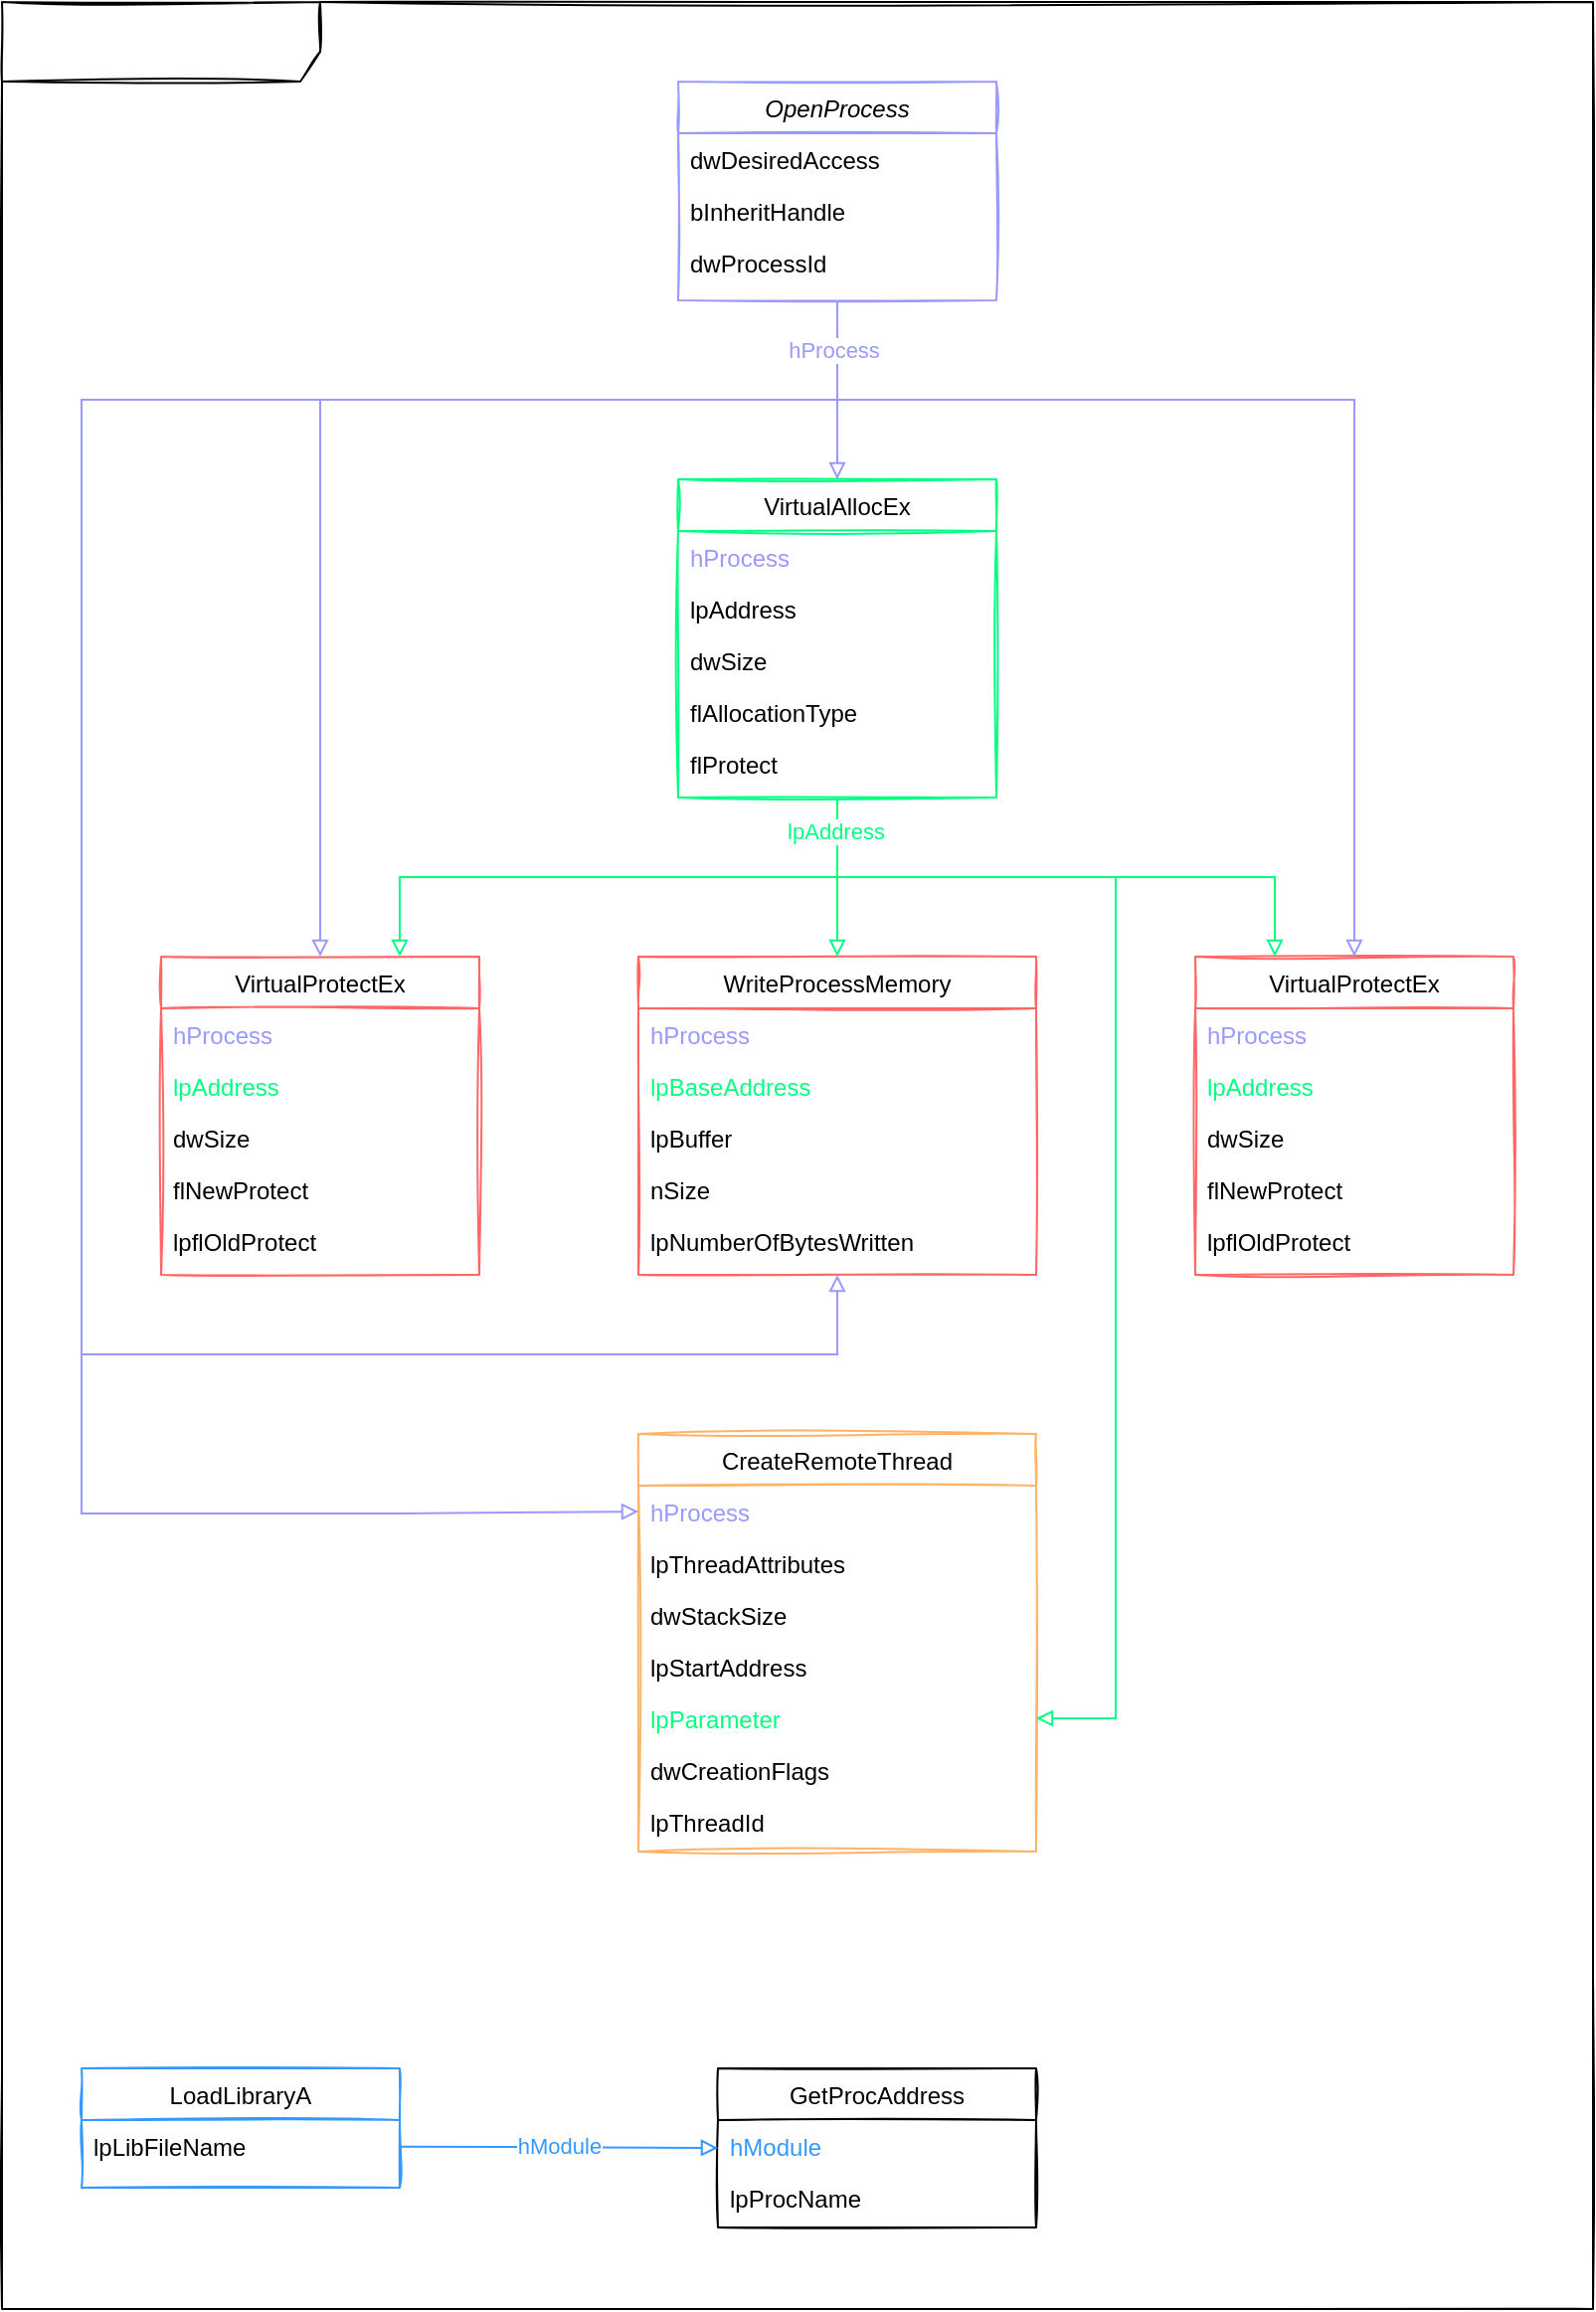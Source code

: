 <mxfile version="13.9.9" type="device"><diagram id="C5RBs43oDa-KdzZeNtuy" name="Page-1"><mxGraphModel dx="2370" dy="1357" grid="1" gridSize="10" guides="1" tooltips="1" connect="1" arrows="1" fold="1" page="1" pageScale="1" pageWidth="827" pageHeight="1169" math="0" shadow="0"><root><mxCell id="WIyWlLk6GJQsqaUBKTNV-0"/><mxCell id="WIyWlLk6GJQsqaUBKTNV-1" parent="WIyWlLk6GJQsqaUBKTNV-0"/><mxCell id="zkfFHV4jXpPFQw0GAbJ--0" value="OpenProcess" style="swimlane;fontStyle=2;align=center;verticalAlign=top;childLayout=stackLayout;horizontal=1;startSize=26;horizontalStack=0;resizeParent=1;resizeLast=0;collapsible=1;marginBottom=0;rounded=0;shadow=0;strokeWidth=1;swimlaneFillColor=none;sketch=1;glass=0;perimeterSpacing=0;strokeColor=#9999FF;" parent="WIyWlLk6GJQsqaUBKTNV-1" vertex="1"><mxGeometry x="380" y="40" width="160" height="110" as="geometry"><mxRectangle x="230" y="140" width="160" height="26" as="alternateBounds"/></mxGeometry></mxCell><mxCell id="zkfFHV4jXpPFQw0GAbJ--1" value="dwDesiredAccess" style="text;align=left;verticalAlign=top;spacingLeft=4;spacingRight=4;overflow=hidden;rotatable=0;points=[[0,0.5],[1,0.5]];portConstraint=eastwest;" parent="zkfFHV4jXpPFQw0GAbJ--0" vertex="1"><mxGeometry y="26" width="160" height="26" as="geometry"/></mxCell><mxCell id="zkfFHV4jXpPFQw0GAbJ--2" value="bInheritHandle" style="text;align=left;verticalAlign=top;spacingLeft=4;spacingRight=4;overflow=hidden;rotatable=0;points=[[0,0.5],[1,0.5]];portConstraint=eastwest;rounded=0;shadow=0;html=0;" parent="zkfFHV4jXpPFQw0GAbJ--0" vertex="1"><mxGeometry y="52" width="160" height="26" as="geometry"/></mxCell><mxCell id="zkfFHV4jXpPFQw0GAbJ--3" value="dwProcessId" style="text;align=left;verticalAlign=top;spacingLeft=4;spacingRight=4;overflow=hidden;rotatable=0;points=[[0,0.5],[1,0.5]];portConstraint=eastwest;rounded=0;shadow=0;html=0;" parent="zkfFHV4jXpPFQw0GAbJ--0" vertex="1"><mxGeometry y="78" width="160" height="32" as="geometry"/></mxCell><mxCell id="VI2PxJREClhxeYMn8Lqr-63" style="edgeStyle=none;rounded=0;orthogonalLoop=1;jettySize=auto;html=1;entryX=0.75;entryY=0;entryDx=0;entryDy=0;startArrow=none;startFill=0;endArrow=block;endFill=0;fontColor=#9999FF;strokeColor=#00FF80;" edge="1" parent="WIyWlLk6GJQsqaUBKTNV-1" target="VI2PxJREClhxeYMn8Lqr-3"><mxGeometry relative="1" as="geometry"><mxPoint x="460" y="440" as="sourcePoint"/><Array as="points"><mxPoint x="240" y="440"/></Array></mxGeometry></mxCell><mxCell id="zkfFHV4jXpPFQw0GAbJ--17" value="VirtualAllocEx" style="swimlane;fontStyle=0;align=center;verticalAlign=top;childLayout=stackLayout;horizontal=1;startSize=26;horizontalStack=0;resizeParent=1;resizeLast=0;collapsible=1;marginBottom=0;rounded=0;shadow=0;strokeWidth=1;sketch=1;strokeColor=#00FF80;" parent="WIyWlLk6GJQsqaUBKTNV-1" vertex="1"><mxGeometry x="380" y="240" width="160" height="160" as="geometry"><mxRectangle x="550" y="140" width="160" height="26" as="alternateBounds"/></mxGeometry></mxCell><mxCell id="zkfFHV4jXpPFQw0GAbJ--18" value="hProcess" style="text;align=left;verticalAlign=top;spacingLeft=4;spacingRight=4;overflow=hidden;rotatable=0;points=[[0,0.5],[1,0.5]];portConstraint=eastwest;fontColor=#9999FF;" parent="zkfFHV4jXpPFQw0GAbJ--17" vertex="1"><mxGeometry y="26" width="160" height="26" as="geometry"/></mxCell><mxCell id="zkfFHV4jXpPFQw0GAbJ--19" value="lpAddress" style="text;align=left;verticalAlign=top;spacingLeft=4;spacingRight=4;overflow=hidden;rotatable=0;points=[[0,0.5],[1,0.5]];portConstraint=eastwest;rounded=0;shadow=0;html=0;" parent="zkfFHV4jXpPFQw0GAbJ--17" vertex="1"><mxGeometry y="52" width="160" height="26" as="geometry"/></mxCell><mxCell id="zkfFHV4jXpPFQw0GAbJ--20" value="dwSize" style="text;align=left;verticalAlign=top;spacingLeft=4;spacingRight=4;overflow=hidden;rotatable=0;points=[[0,0.5],[1,0.5]];portConstraint=eastwest;rounded=0;shadow=0;html=0;" parent="zkfFHV4jXpPFQw0GAbJ--17" vertex="1"><mxGeometry y="78" width="160" height="26" as="geometry"/></mxCell><mxCell id="zkfFHV4jXpPFQw0GAbJ--21" value="flAllocationType" style="text;align=left;verticalAlign=top;spacingLeft=4;spacingRight=4;overflow=hidden;rotatable=0;points=[[0,0.5],[1,0.5]];portConstraint=eastwest;rounded=0;shadow=0;html=0;" parent="zkfFHV4jXpPFQw0GAbJ--17" vertex="1"><mxGeometry y="104" width="160" height="26" as="geometry"/></mxCell><mxCell id="zkfFHV4jXpPFQw0GAbJ--22" value="flProtect" style="text;align=left;verticalAlign=top;spacingLeft=4;spacingRight=4;overflow=hidden;rotatable=0;points=[[0,0.5],[1,0.5]];portConstraint=eastwest;rounded=0;shadow=0;html=0;" parent="zkfFHV4jXpPFQw0GAbJ--17" vertex="1"><mxGeometry y="130" width="160" height="26" as="geometry"/></mxCell><mxCell id="VI2PxJREClhxeYMn8Lqr-3" value="VirtualProtectEx" style="swimlane;fontStyle=0;align=center;verticalAlign=top;childLayout=stackLayout;horizontal=1;startSize=26;horizontalStack=0;resizeParent=1;resizeLast=0;collapsible=1;marginBottom=0;rounded=0;shadow=0;strokeWidth=1;sketch=1;strokeColor=#FF6666;" vertex="1" parent="WIyWlLk6GJQsqaUBKTNV-1"><mxGeometry x="120" y="480" width="160" height="160" as="geometry"><mxRectangle x="550" y="140" width="160" height="26" as="alternateBounds"/></mxGeometry></mxCell><mxCell id="VI2PxJREClhxeYMn8Lqr-4" value="hProcess" style="text;align=left;verticalAlign=top;spacingLeft=4;spacingRight=4;overflow=hidden;rotatable=0;points=[[0,0.5],[1,0.5]];portConstraint=eastwest;fontColor=#9999FF;" vertex="1" parent="VI2PxJREClhxeYMn8Lqr-3"><mxGeometry y="26" width="160" height="26" as="geometry"/></mxCell><mxCell id="VI2PxJREClhxeYMn8Lqr-5" value="lpAddress" style="text;align=left;verticalAlign=top;spacingLeft=4;spacingRight=4;overflow=hidden;rotatable=0;points=[[0,0.5],[1,0.5]];portConstraint=eastwest;rounded=0;shadow=0;html=0;fontColor=#00FF80;" vertex="1" parent="VI2PxJREClhxeYMn8Lqr-3"><mxGeometry y="52" width="160" height="26" as="geometry"/></mxCell><mxCell id="VI2PxJREClhxeYMn8Lqr-6" value="dwSize" style="text;align=left;verticalAlign=top;spacingLeft=4;spacingRight=4;overflow=hidden;rotatable=0;points=[[0,0.5],[1,0.5]];portConstraint=eastwest;rounded=0;shadow=0;html=0;" vertex="1" parent="VI2PxJREClhxeYMn8Lqr-3"><mxGeometry y="78" width="160" height="26" as="geometry"/></mxCell><mxCell id="VI2PxJREClhxeYMn8Lqr-7" value="flNewProtect" style="text;align=left;verticalAlign=top;spacingLeft=4;spacingRight=4;overflow=hidden;rotatable=0;points=[[0,0.5],[1,0.5]];portConstraint=eastwest;rounded=0;shadow=0;html=0;" vertex="1" parent="VI2PxJREClhxeYMn8Lqr-3"><mxGeometry y="104" width="160" height="26" as="geometry"/></mxCell><mxCell id="VI2PxJREClhxeYMn8Lqr-8" value="lpflOldProtect" style="text;align=left;verticalAlign=top;spacingLeft=4;spacingRight=4;overflow=hidden;rotatable=0;points=[[0,0.5],[1,0.5]];portConstraint=eastwest;rounded=0;shadow=0;html=0;" vertex="1" parent="VI2PxJREClhxeYMn8Lqr-3"><mxGeometry y="130" width="160" height="26" as="geometry"/></mxCell><mxCell id="VI2PxJREClhxeYMn8Lqr-60" style="edgeStyle=none;rounded=0;orthogonalLoop=1;jettySize=auto;html=1;startArrow=block;startFill=0;endArrow=none;endFill=0;strokeColor=#9999FF;exitX=0.5;exitY=1;exitDx=0;exitDy=0;" edge="1" parent="WIyWlLk6GJQsqaUBKTNV-1" source="VI2PxJREClhxeYMn8Lqr-11"><mxGeometry relative="1" as="geometry"><mxPoint x="200" y="200" as="targetPoint"/><mxPoint x="320" y="520" as="sourcePoint"/><Array as="points"><mxPoint x="460" y="680"/><mxPoint x="320" y="680"/><mxPoint x="80" y="680"/><mxPoint x="80" y="440"/><mxPoint x="80" y="200"/></Array></mxGeometry></mxCell><mxCell id="VI2PxJREClhxeYMn8Lqr-11" value="WriteProcessMemory" style="swimlane;fontStyle=0;align=center;verticalAlign=top;childLayout=stackLayout;horizontal=1;startSize=26;horizontalStack=0;resizeParent=1;resizeLast=0;collapsible=1;marginBottom=0;rounded=0;shadow=0;strokeWidth=1;sketch=1;strokeColor=#FF6666;" vertex="1" parent="WIyWlLk6GJQsqaUBKTNV-1"><mxGeometry x="360" y="480" width="200" height="160" as="geometry"><mxRectangle x="550" y="140" width="160" height="26" as="alternateBounds"/></mxGeometry></mxCell><mxCell id="VI2PxJREClhxeYMn8Lqr-12" value="hProcess" style="text;align=left;verticalAlign=top;spacingLeft=4;spacingRight=4;overflow=hidden;rotatable=0;points=[[0,0.5],[1,0.5]];portConstraint=eastwest;fontColor=#9999FF;" vertex="1" parent="VI2PxJREClhxeYMn8Lqr-11"><mxGeometry y="26" width="200" height="26" as="geometry"/></mxCell><mxCell id="VI2PxJREClhxeYMn8Lqr-13" value="lpBaseAddress" style="text;align=left;verticalAlign=top;spacingLeft=4;spacingRight=4;overflow=hidden;rotatable=0;points=[[0,0.5],[1,0.5]];portConstraint=eastwest;rounded=0;shadow=0;html=0;fontColor=#00FF80;" vertex="1" parent="VI2PxJREClhxeYMn8Lqr-11"><mxGeometry y="52" width="200" height="26" as="geometry"/></mxCell><mxCell id="VI2PxJREClhxeYMn8Lqr-14" value="lpBuffer" style="text;align=left;verticalAlign=top;spacingLeft=4;spacingRight=4;overflow=hidden;rotatable=0;points=[[0,0.5],[1,0.5]];portConstraint=eastwest;rounded=0;shadow=0;html=0;" vertex="1" parent="VI2PxJREClhxeYMn8Lqr-11"><mxGeometry y="78" width="200" height="26" as="geometry"/></mxCell><mxCell id="VI2PxJREClhxeYMn8Lqr-15" value="nSize" style="text;align=left;verticalAlign=top;spacingLeft=4;spacingRight=4;overflow=hidden;rotatable=0;points=[[0,0.5],[1,0.5]];portConstraint=eastwest;rounded=0;shadow=0;html=0;" vertex="1" parent="VI2PxJREClhxeYMn8Lqr-11"><mxGeometry y="104" width="200" height="26" as="geometry"/></mxCell><mxCell id="VI2PxJREClhxeYMn8Lqr-16" value="lpNumberOfBytesWritten" style="text;align=left;verticalAlign=top;spacingLeft=4;spacingRight=4;overflow=hidden;rotatable=0;points=[[0,0.5],[1,0.5]];portConstraint=eastwest;rounded=0;shadow=0;html=0;" vertex="1" parent="VI2PxJREClhxeYMn8Lqr-11"><mxGeometry y="130" width="200" height="26" as="geometry"/></mxCell><mxCell id="VI2PxJREClhxeYMn8Lqr-27" value="VirtualProtectEx" style="swimlane;fontStyle=0;align=center;verticalAlign=top;childLayout=stackLayout;horizontal=1;startSize=26;horizontalStack=0;resizeParent=1;resizeLast=0;collapsible=1;marginBottom=0;rounded=0;shadow=0;strokeWidth=1;sketch=1;strokeColor=#FF6666;" vertex="1" parent="WIyWlLk6GJQsqaUBKTNV-1"><mxGeometry x="640" y="480" width="160" height="160" as="geometry"><mxRectangle x="550" y="140" width="160" height="26" as="alternateBounds"/></mxGeometry></mxCell><mxCell id="VI2PxJREClhxeYMn8Lqr-28" value="hProcess" style="text;align=left;verticalAlign=top;spacingLeft=4;spacingRight=4;overflow=hidden;rotatable=0;points=[[0,0.5],[1,0.5]];portConstraint=eastwest;fontColor=#9999FF;" vertex="1" parent="VI2PxJREClhxeYMn8Lqr-27"><mxGeometry y="26" width="160" height="26" as="geometry"/></mxCell><mxCell id="VI2PxJREClhxeYMn8Lqr-29" value="lpAddress" style="text;align=left;verticalAlign=top;spacingLeft=4;spacingRight=4;overflow=hidden;rotatable=0;points=[[0,0.5],[1,0.5]];portConstraint=eastwest;rounded=0;shadow=0;html=0;fontColor=#00FF80;" vertex="1" parent="VI2PxJREClhxeYMn8Lqr-27"><mxGeometry y="52" width="160" height="26" as="geometry"/></mxCell><mxCell id="VI2PxJREClhxeYMn8Lqr-30" value="dwSize" style="text;align=left;verticalAlign=top;spacingLeft=4;spacingRight=4;overflow=hidden;rotatable=0;points=[[0,0.5],[1,0.5]];portConstraint=eastwest;rounded=0;shadow=0;html=0;" vertex="1" parent="VI2PxJREClhxeYMn8Lqr-27"><mxGeometry y="78" width="160" height="26" as="geometry"/></mxCell><mxCell id="VI2PxJREClhxeYMn8Lqr-31" value="flNewProtect" style="text;align=left;verticalAlign=top;spacingLeft=4;spacingRight=4;overflow=hidden;rotatable=0;points=[[0,0.5],[1,0.5]];portConstraint=eastwest;rounded=0;shadow=0;html=0;" vertex="1" parent="VI2PxJREClhxeYMn8Lqr-27"><mxGeometry y="104" width="160" height="26" as="geometry"/></mxCell><mxCell id="VI2PxJREClhxeYMn8Lqr-32" value="lpflOldProtect" style="text;align=left;verticalAlign=top;spacingLeft=4;spacingRight=4;overflow=hidden;rotatable=0;points=[[0,0.5],[1,0.5]];portConstraint=eastwest;rounded=0;shadow=0;html=0;" vertex="1" parent="VI2PxJREClhxeYMn8Lqr-27"><mxGeometry y="130" width="160" height="26" as="geometry"/></mxCell><mxCell id="VI2PxJREClhxeYMn8Lqr-33" value="LoadLibraryA" style="swimlane;fontStyle=0;align=center;verticalAlign=top;childLayout=stackLayout;horizontal=1;startSize=26;horizontalStack=0;resizeParent=1;resizeLast=0;collapsible=1;marginBottom=0;rounded=0;shadow=0;strokeWidth=1;sketch=1;strokeColor=#3399FF;" vertex="1" parent="WIyWlLk6GJQsqaUBKTNV-1"><mxGeometry x="80" y="1039" width="160" height="60" as="geometry"><mxRectangle x="550" y="140" width="160" height="26" as="alternateBounds"/></mxGeometry></mxCell><mxCell id="VI2PxJREClhxeYMn8Lqr-34" value="lpLibFileName" style="text;align=left;verticalAlign=top;spacingLeft=4;spacingRight=4;overflow=hidden;rotatable=0;points=[[0,0.5],[1,0.5]];portConstraint=eastwest;" vertex="1" parent="VI2PxJREClhxeYMn8Lqr-33"><mxGeometry y="26" width="160" height="26" as="geometry"/></mxCell><mxCell id="VI2PxJREClhxeYMn8Lqr-39" value="GetProcAddress" style="swimlane;fontStyle=0;align=center;verticalAlign=top;childLayout=stackLayout;horizontal=1;startSize=26;horizontalStack=0;resizeParent=1;resizeLast=0;collapsible=1;marginBottom=0;rounded=0;shadow=0;strokeWidth=1;sketch=1;" vertex="1" parent="WIyWlLk6GJQsqaUBKTNV-1"><mxGeometry x="400" y="1039" width="160" height="80" as="geometry"><mxRectangle x="550" y="140" width="160" height="26" as="alternateBounds"/></mxGeometry></mxCell><mxCell id="VI2PxJREClhxeYMn8Lqr-40" value="hModule" style="text;align=left;verticalAlign=top;spacingLeft=4;spacingRight=4;overflow=hidden;rotatable=0;points=[[0,0.5],[1,0.5]];portConstraint=eastwest;fontColor=#3399FF;" vertex="1" parent="VI2PxJREClhxeYMn8Lqr-39"><mxGeometry y="26" width="160" height="26" as="geometry"/></mxCell><mxCell id="VI2PxJREClhxeYMn8Lqr-41" value="lpProcName" style="text;align=left;verticalAlign=top;spacingLeft=4;spacingRight=4;overflow=hidden;rotatable=0;points=[[0,0.5],[1,0.5]];portConstraint=eastwest;" vertex="1" parent="VI2PxJREClhxeYMn8Lqr-39"><mxGeometry y="52" width="160" height="26" as="geometry"/></mxCell><mxCell id="VI2PxJREClhxeYMn8Lqr-61" style="edgeStyle=none;rounded=0;orthogonalLoop=1;jettySize=auto;html=1;startArrow=block;startFill=0;endArrow=none;endFill=0;strokeColor=#9999FF;exitX=0;exitY=0.5;exitDx=0;exitDy=0;" edge="1" parent="WIyWlLk6GJQsqaUBKTNV-1" source="VI2PxJREClhxeYMn8Lqr-43"><mxGeometry relative="1" as="geometry"><mxPoint x="80" y="680" as="targetPoint"/><Array as="points"><mxPoint x="240" y="760"/><mxPoint x="150" y="760"/><mxPoint x="80" y="760"/></Array></mxGeometry></mxCell><mxCell id="VI2PxJREClhxeYMn8Lqr-42" value="CreateRemoteThread" style="swimlane;fontStyle=0;align=center;verticalAlign=top;childLayout=stackLayout;horizontal=1;startSize=26;horizontalStack=0;resizeParent=1;resizeLast=0;collapsible=1;marginBottom=0;rounded=0;shadow=0;strokeWidth=1;sketch=1;strokeColor=#FFB366;" vertex="1" parent="WIyWlLk6GJQsqaUBKTNV-1"><mxGeometry x="360" y="720" width="200" height="210" as="geometry"><mxRectangle x="550" y="140" width="160" height="26" as="alternateBounds"/></mxGeometry></mxCell><mxCell id="VI2PxJREClhxeYMn8Lqr-43" value="hProcess" style="text;align=left;verticalAlign=top;spacingLeft=4;spacingRight=4;overflow=hidden;rotatable=0;points=[[0,0.5],[1,0.5]];portConstraint=eastwest;fontColor=#9999FF;" vertex="1" parent="VI2PxJREClhxeYMn8Lqr-42"><mxGeometry y="26" width="200" height="26" as="geometry"/></mxCell><mxCell id="VI2PxJREClhxeYMn8Lqr-44" value="lpThreadAttributes" style="text;align=left;verticalAlign=top;spacingLeft=4;spacingRight=4;overflow=hidden;rotatable=0;points=[[0,0.5],[1,0.5]];portConstraint=eastwest;" vertex="1" parent="VI2PxJREClhxeYMn8Lqr-42"><mxGeometry y="52" width="200" height="26" as="geometry"/></mxCell><mxCell id="VI2PxJREClhxeYMn8Lqr-45" value="dwStackSize" style="text;align=left;verticalAlign=top;spacingLeft=4;spacingRight=4;overflow=hidden;rotatable=0;points=[[0,0.5],[1,0.5]];portConstraint=eastwest;" vertex="1" parent="VI2PxJREClhxeYMn8Lqr-42"><mxGeometry y="78" width="200" height="26" as="geometry"/></mxCell><mxCell id="VI2PxJREClhxeYMn8Lqr-46" value="lpStartAddress" style="text;align=left;verticalAlign=top;spacingLeft=4;spacingRight=4;overflow=hidden;rotatable=0;points=[[0,0.5],[1,0.5]];portConstraint=eastwest;" vertex="1" parent="VI2PxJREClhxeYMn8Lqr-42"><mxGeometry y="104" width="200" height="26" as="geometry"/></mxCell><mxCell id="VI2PxJREClhxeYMn8Lqr-47" value="lpParameter" style="text;align=left;verticalAlign=top;spacingLeft=4;spacingRight=4;overflow=hidden;rotatable=0;points=[[0,0.5],[1,0.5]];portConstraint=eastwest;fontColor=#00FF80;" vertex="1" parent="VI2PxJREClhxeYMn8Lqr-42"><mxGeometry y="130" width="200" height="26" as="geometry"/></mxCell><mxCell id="VI2PxJREClhxeYMn8Lqr-48" value="dwCreationFlags" style="text;align=left;verticalAlign=top;spacingLeft=4;spacingRight=4;overflow=hidden;rotatable=0;points=[[0,0.5],[1,0.5]];portConstraint=eastwest;" vertex="1" parent="VI2PxJREClhxeYMn8Lqr-42"><mxGeometry y="156" width="200" height="26" as="geometry"/></mxCell><mxCell id="VI2PxJREClhxeYMn8Lqr-49" value="lpThreadId" style="text;align=left;verticalAlign=top;spacingLeft=4;spacingRight=4;overflow=hidden;rotatable=0;points=[[0,0.5],[1,0.5]];portConstraint=eastwest;" vertex="1" parent="VI2PxJREClhxeYMn8Lqr-42"><mxGeometry y="182" width="200" height="26" as="geometry"/></mxCell><mxCell id="VI2PxJREClhxeYMn8Lqr-57" style="edgeStyle=none;rounded=0;orthogonalLoop=1;jettySize=auto;html=1;entryX=0.5;entryY=0;entryDx=0;entryDy=0;startArrow=none;startFill=0;endArrow=block;endFill=0;fillColor=#1ba1e2;strokeColor=#9999FF;" edge="1" parent="WIyWlLk6GJQsqaUBKTNV-1" target="VI2PxJREClhxeYMn8Lqr-3"><mxGeometry relative="1" as="geometry"><mxPoint x="460" y="200" as="sourcePoint"/><Array as="points"><mxPoint x="200" y="200"/></Array></mxGeometry></mxCell><mxCell id="VI2PxJREClhxeYMn8Lqr-58" style="edgeStyle=none;rounded=0;orthogonalLoop=1;jettySize=auto;html=1;entryX=0.5;entryY=0;entryDx=0;entryDy=0;startArrow=none;startFill=0;endArrow=block;endFill=0;fillColor=#cce5ff;strokeColor=#9999FF;" edge="1" parent="WIyWlLk6GJQsqaUBKTNV-1" source="zkfFHV4jXpPFQw0GAbJ--3" target="zkfFHV4jXpPFQw0GAbJ--17"><mxGeometry relative="1" as="geometry"/></mxCell><mxCell id="VI2PxJREClhxeYMn8Lqr-62" value="hProcess" style="edgeLabel;html=1;align=center;verticalAlign=middle;resizable=0;points=[];fontColor=#9999FF;" vertex="1" connectable="0" parent="VI2PxJREClhxeYMn8Lqr-58"><mxGeometry x="-0.444" y="-2" relative="1" as="geometry"><mxPoint as="offset"/></mxGeometry></mxCell><mxCell id="VI2PxJREClhxeYMn8Lqr-59" style="edgeStyle=none;rounded=0;orthogonalLoop=1;jettySize=auto;html=1;entryX=0.5;entryY=0;entryDx=0;entryDy=0;startArrow=none;startFill=0;endArrow=block;endFill=0;strokeColor=#9999FF;" edge="1" parent="WIyWlLk6GJQsqaUBKTNV-1" target="VI2PxJREClhxeYMn8Lqr-27"><mxGeometry relative="1" as="geometry"><mxPoint x="460" y="200" as="sourcePoint"/><Array as="points"><mxPoint x="720" y="200"/></Array></mxGeometry></mxCell><mxCell id="VI2PxJREClhxeYMn8Lqr-64" style="edgeStyle=none;rounded=0;orthogonalLoop=1;jettySize=auto;html=1;entryX=0.5;entryY=0;entryDx=0;entryDy=0;startArrow=none;startFill=0;endArrow=block;endFill=0;strokeColor=#00FF80;fontColor=#9999FF;exitX=0.5;exitY=1;exitDx=0;exitDy=0;" edge="1" parent="WIyWlLk6GJQsqaUBKTNV-1" source="zkfFHV4jXpPFQw0GAbJ--17" target="VI2PxJREClhxeYMn8Lqr-11"><mxGeometry relative="1" as="geometry"><mxPoint x="500" y="399" as="sourcePoint"/></mxGeometry></mxCell><mxCell id="VI2PxJREClhxeYMn8Lqr-67" value="lpAddress" style="edgeLabel;html=1;align=center;verticalAlign=middle;resizable=0;points=[];fontColor=#00FF80;" vertex="1" connectable="0" parent="VI2PxJREClhxeYMn8Lqr-64"><mxGeometry x="-0.575" y="-1" relative="1" as="geometry"><mxPoint as="offset"/></mxGeometry></mxCell><mxCell id="VI2PxJREClhxeYMn8Lqr-66" style="edgeStyle=none;rounded=0;orthogonalLoop=1;jettySize=auto;html=1;startArrow=none;startFill=0;endArrow=block;endFill=0;strokeColor=#00FF80;fontColor=#9999FF;entryX=0.25;entryY=0;entryDx=0;entryDy=0;" edge="1" parent="WIyWlLk6GJQsqaUBKTNV-1" target="VI2PxJREClhxeYMn8Lqr-27"><mxGeometry relative="1" as="geometry"><mxPoint x="600" y="440" as="sourcePoint"/><mxPoint x="630" y="550" as="targetPoint"/><Array as="points"><mxPoint x="680" y="440"/></Array></mxGeometry></mxCell><mxCell id="VI2PxJREClhxeYMn8Lqr-68" style="edgeStyle=none;rounded=0;orthogonalLoop=1;jettySize=auto;html=1;startArrow=none;startFill=0;endArrow=block;endFill=0;strokeColor=#00FF80;fontColor=#00FF80;" edge="1" parent="WIyWlLk6GJQsqaUBKTNV-1" target="VI2PxJREClhxeYMn8Lqr-47"><mxGeometry relative="1" as="geometry"><mxPoint x="460" y="440" as="sourcePoint"/><Array as="points"><mxPoint x="600" y="440"/><mxPoint x="600" y="863"/></Array></mxGeometry></mxCell><mxCell id="VI2PxJREClhxeYMn8Lqr-69" style="edgeStyle=none;rounded=0;orthogonalLoop=1;jettySize=auto;html=1;exitX=0.25;exitY=0;exitDx=0;exitDy=0;startArrow=none;startFill=0;endArrow=block;endFill=0;strokeColor=#00FF80;fontColor=#00FF80;" edge="1" parent="WIyWlLk6GJQsqaUBKTNV-1" source="VI2PxJREClhxeYMn8Lqr-39" target="VI2PxJREClhxeYMn8Lqr-39"><mxGeometry relative="1" as="geometry"/></mxCell><mxCell id="VI2PxJREClhxeYMn8Lqr-70" style="edgeStyle=none;rounded=0;orthogonalLoop=1;jettySize=auto;html=1;entryX=0;entryY=0.5;entryDx=0;entryDy=0;startArrow=none;startFill=0;endArrow=block;endFill=0;fontColor=#FFB366;strokeColor=#3399FF;" edge="1" parent="WIyWlLk6GJQsqaUBKTNV-1" source="VI2PxJREClhxeYMn8Lqr-34" target="VI2PxJREClhxeYMn8Lqr-39"><mxGeometry relative="1" as="geometry"/></mxCell><mxCell id="VI2PxJREClhxeYMn8Lqr-71" value="hModule" style="edgeLabel;html=1;align=center;verticalAlign=middle;resizable=0;points=[];fontColor=#3399FF;" vertex="1" connectable="0" parent="VI2PxJREClhxeYMn8Lqr-70"><mxGeometry x="-0.262" y="2" relative="1" as="geometry"><mxPoint x="21.18" y="1" as="offset"/></mxGeometry></mxCell><mxCell id="VI2PxJREClhxeYMn8Lqr-72" value="Inject module" style="shape=umlFrame;whiteSpace=wrap;html=1;rounded=0;shadow=0;glass=0;sketch=1;gradientColor=none;fontColor=#FFFFFF;width=160;height=40;" vertex="1" parent="WIyWlLk6GJQsqaUBKTNV-1"><mxGeometry x="40" width="800" height="1160" as="geometry"/></mxCell></root></mxGraphModel></diagram></mxfile>